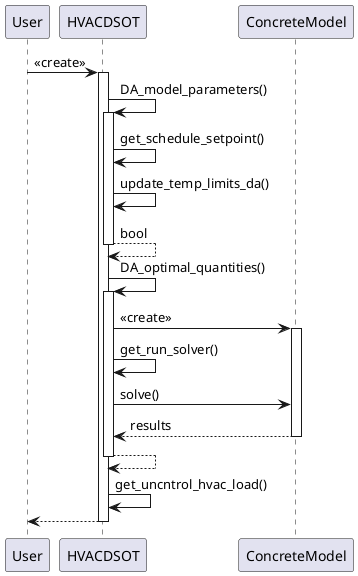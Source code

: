 @startuml
participant User
User -> HVACDSOT: <<create>>
activate HVACDSOT

HVACDSOT -> HVACDSOT: DA_model_parameters()
activate HVACDSOT

HVACDSOT -> HVACDSOT: get_schedule_setpoint()

HVACDSOT -> HVACDSOT: update_temp_limits_da()
return bool

HVACDSOT -> HVACDSOT: DA_optimal_quantities()
activate HVACDSOT

HVACDSOT -> ConcreteModel: <<create>>
activate ConcreteModel
HVACDSOT -> HVACDSOT: get_run_solver()

HVACDSOT -> ConcreteModel: solve()
return results
return

HVACDSOT -> HVACDSOT: get_uncntrol_hvac_load()
return


@enduml
